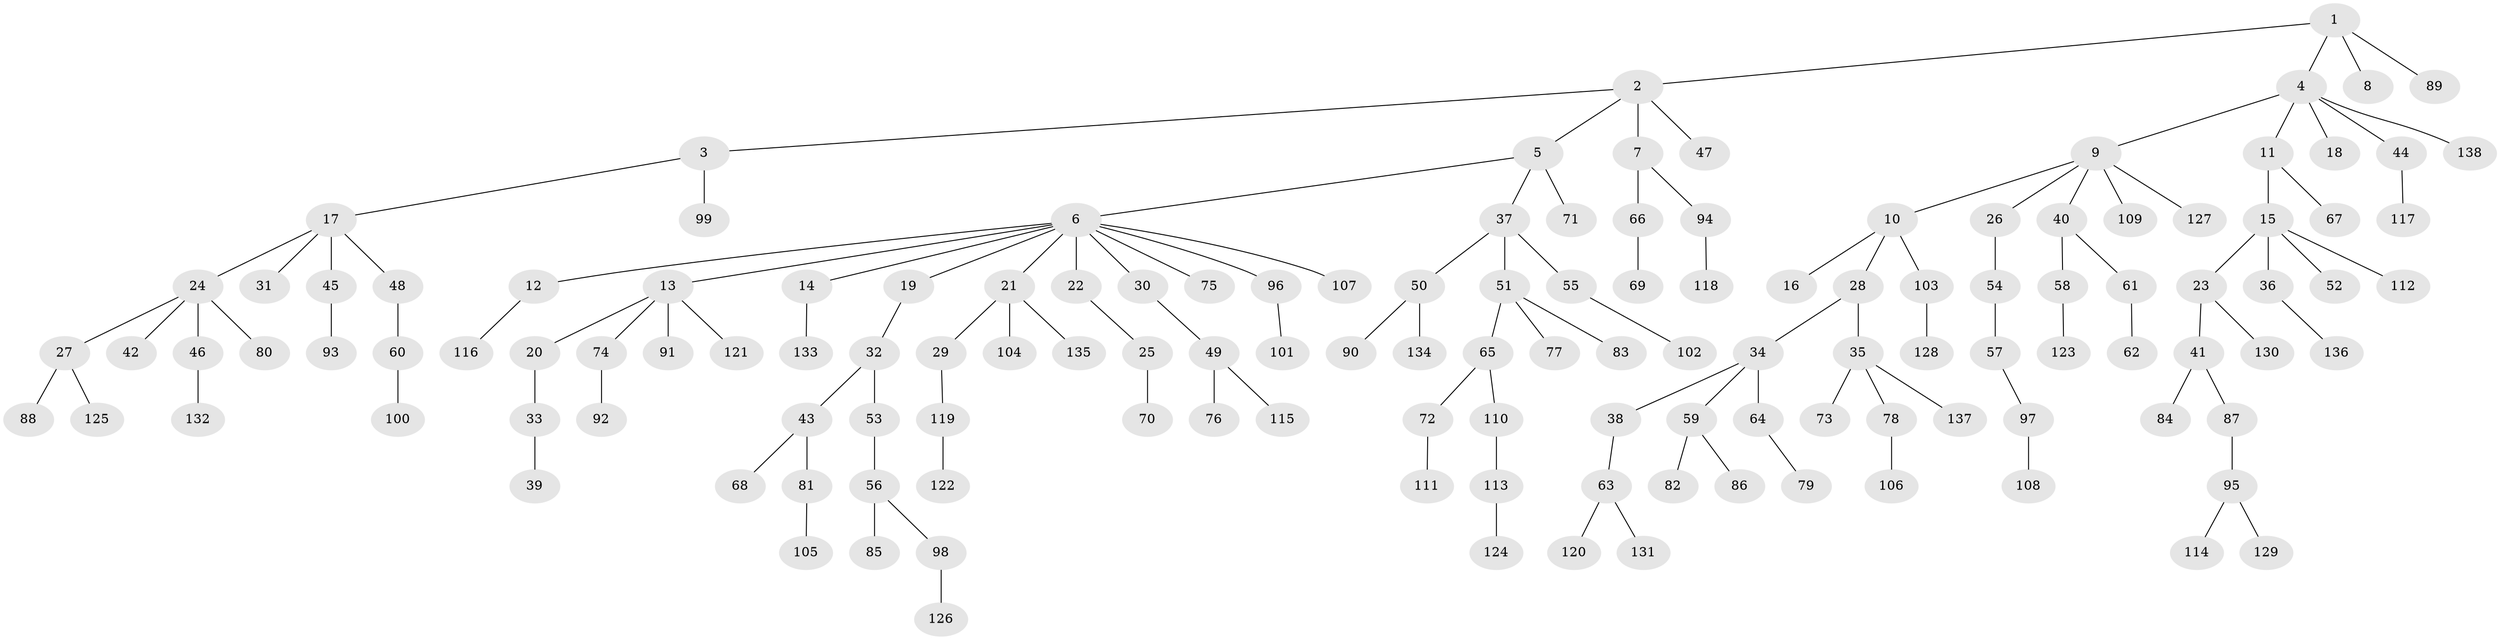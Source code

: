 // Generated by graph-tools (version 1.1) at 2025/15/03/09/25 04:15:26]
// undirected, 138 vertices, 137 edges
graph export_dot {
graph [start="1"]
  node [color=gray90,style=filled];
  1;
  2;
  3;
  4;
  5;
  6;
  7;
  8;
  9;
  10;
  11;
  12;
  13;
  14;
  15;
  16;
  17;
  18;
  19;
  20;
  21;
  22;
  23;
  24;
  25;
  26;
  27;
  28;
  29;
  30;
  31;
  32;
  33;
  34;
  35;
  36;
  37;
  38;
  39;
  40;
  41;
  42;
  43;
  44;
  45;
  46;
  47;
  48;
  49;
  50;
  51;
  52;
  53;
  54;
  55;
  56;
  57;
  58;
  59;
  60;
  61;
  62;
  63;
  64;
  65;
  66;
  67;
  68;
  69;
  70;
  71;
  72;
  73;
  74;
  75;
  76;
  77;
  78;
  79;
  80;
  81;
  82;
  83;
  84;
  85;
  86;
  87;
  88;
  89;
  90;
  91;
  92;
  93;
  94;
  95;
  96;
  97;
  98;
  99;
  100;
  101;
  102;
  103;
  104;
  105;
  106;
  107;
  108;
  109;
  110;
  111;
  112;
  113;
  114;
  115;
  116;
  117;
  118;
  119;
  120;
  121;
  122;
  123;
  124;
  125;
  126;
  127;
  128;
  129;
  130;
  131;
  132;
  133;
  134;
  135;
  136;
  137;
  138;
  1 -- 2;
  1 -- 4;
  1 -- 8;
  1 -- 89;
  2 -- 3;
  2 -- 5;
  2 -- 7;
  2 -- 47;
  3 -- 17;
  3 -- 99;
  4 -- 9;
  4 -- 11;
  4 -- 18;
  4 -- 44;
  4 -- 138;
  5 -- 6;
  5 -- 37;
  5 -- 71;
  6 -- 12;
  6 -- 13;
  6 -- 14;
  6 -- 19;
  6 -- 21;
  6 -- 22;
  6 -- 30;
  6 -- 75;
  6 -- 96;
  6 -- 107;
  7 -- 66;
  7 -- 94;
  9 -- 10;
  9 -- 26;
  9 -- 40;
  9 -- 109;
  9 -- 127;
  10 -- 16;
  10 -- 28;
  10 -- 103;
  11 -- 15;
  11 -- 67;
  12 -- 116;
  13 -- 20;
  13 -- 74;
  13 -- 91;
  13 -- 121;
  14 -- 133;
  15 -- 23;
  15 -- 36;
  15 -- 52;
  15 -- 112;
  17 -- 24;
  17 -- 31;
  17 -- 45;
  17 -- 48;
  19 -- 32;
  20 -- 33;
  21 -- 29;
  21 -- 104;
  21 -- 135;
  22 -- 25;
  23 -- 41;
  23 -- 130;
  24 -- 27;
  24 -- 42;
  24 -- 46;
  24 -- 80;
  25 -- 70;
  26 -- 54;
  27 -- 88;
  27 -- 125;
  28 -- 34;
  28 -- 35;
  29 -- 119;
  30 -- 49;
  32 -- 43;
  32 -- 53;
  33 -- 39;
  34 -- 38;
  34 -- 59;
  34 -- 64;
  35 -- 73;
  35 -- 78;
  35 -- 137;
  36 -- 136;
  37 -- 50;
  37 -- 51;
  37 -- 55;
  38 -- 63;
  40 -- 58;
  40 -- 61;
  41 -- 84;
  41 -- 87;
  43 -- 68;
  43 -- 81;
  44 -- 117;
  45 -- 93;
  46 -- 132;
  48 -- 60;
  49 -- 76;
  49 -- 115;
  50 -- 90;
  50 -- 134;
  51 -- 65;
  51 -- 77;
  51 -- 83;
  53 -- 56;
  54 -- 57;
  55 -- 102;
  56 -- 85;
  56 -- 98;
  57 -- 97;
  58 -- 123;
  59 -- 82;
  59 -- 86;
  60 -- 100;
  61 -- 62;
  63 -- 120;
  63 -- 131;
  64 -- 79;
  65 -- 72;
  65 -- 110;
  66 -- 69;
  72 -- 111;
  74 -- 92;
  78 -- 106;
  81 -- 105;
  87 -- 95;
  94 -- 118;
  95 -- 114;
  95 -- 129;
  96 -- 101;
  97 -- 108;
  98 -- 126;
  103 -- 128;
  110 -- 113;
  113 -- 124;
  119 -- 122;
}
